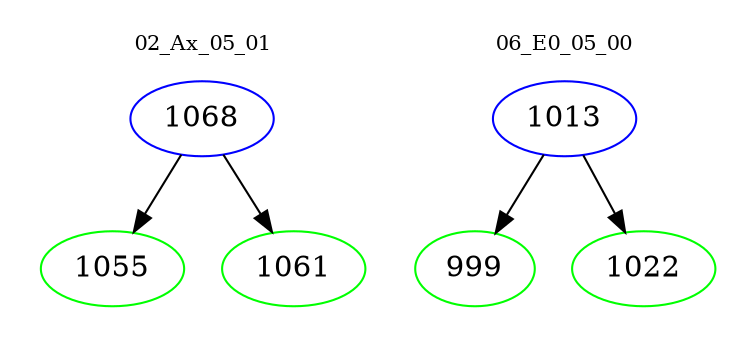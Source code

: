 digraph{
subgraph cluster_0 {
color = white
label = "02_Ax_05_01";
fontsize=10;
T0_1068 [label="1068", color="blue"]
T0_1068 -> T0_1055 [color="black"]
T0_1055 [label="1055", color="green"]
T0_1068 -> T0_1061 [color="black"]
T0_1061 [label="1061", color="green"]
}
subgraph cluster_1 {
color = white
label = "06_E0_05_00";
fontsize=10;
T1_1013 [label="1013", color="blue"]
T1_1013 -> T1_999 [color="black"]
T1_999 [label="999", color="green"]
T1_1013 -> T1_1022 [color="black"]
T1_1022 [label="1022", color="green"]
}
}
